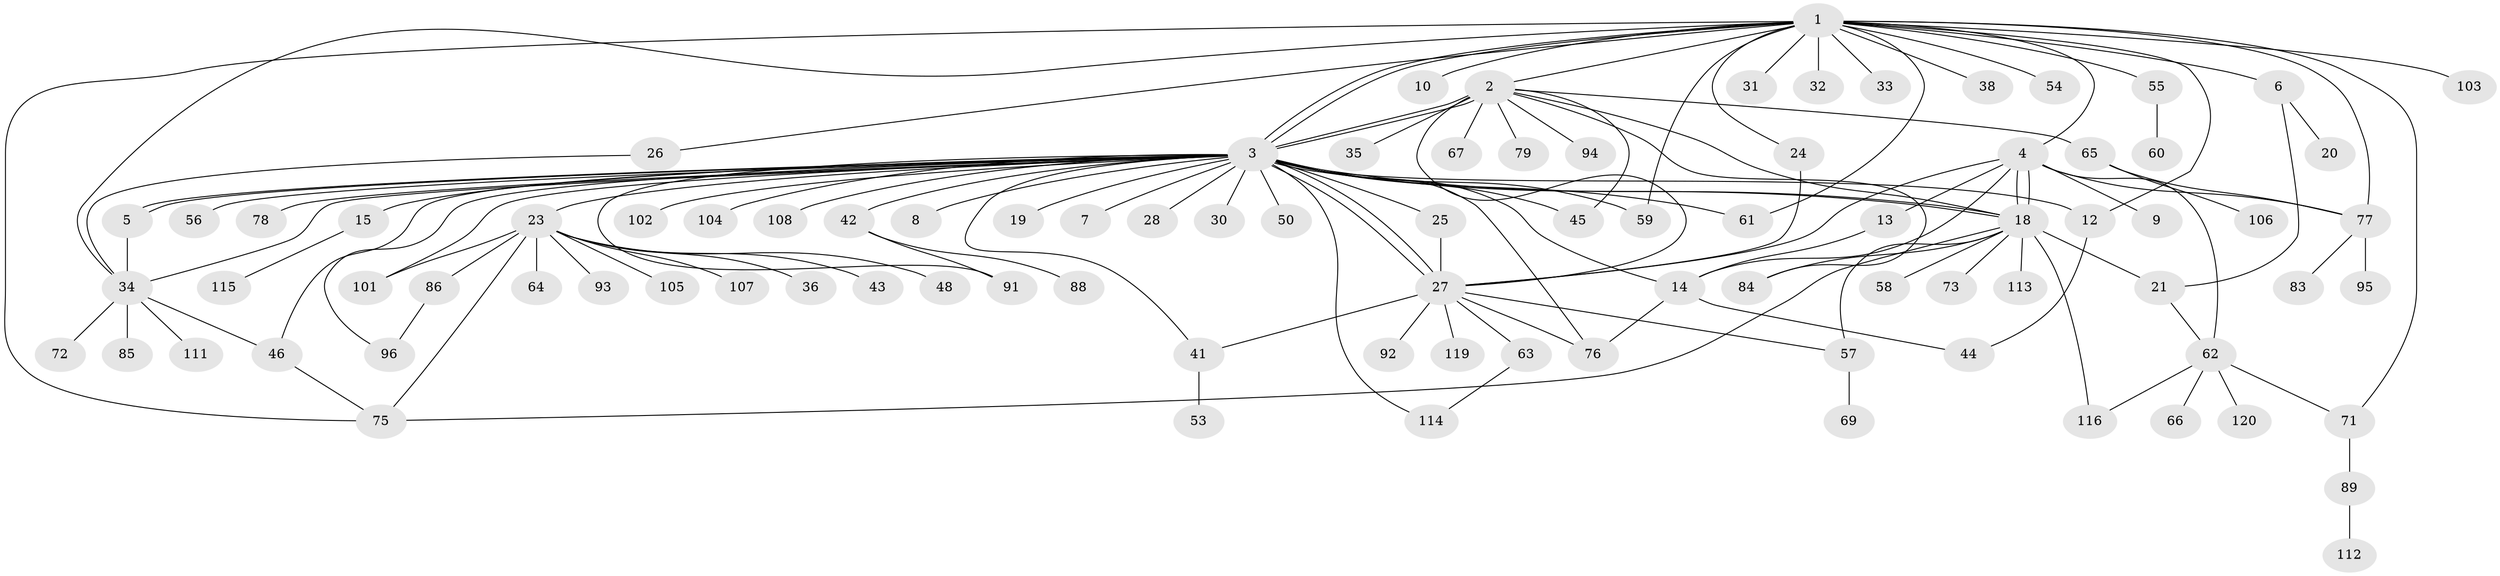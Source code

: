 // original degree distribution, {23: 0.008333333333333333, 13: 0.025, 29: 0.008333333333333333, 10: 0.008333333333333333, 3: 0.14166666666666666, 4: 0.041666666666666664, 2: 0.24166666666666667, 1: 0.48333333333333334, 16: 0.008333333333333333, 11: 0.008333333333333333, 5: 0.016666666666666666, 7: 0.008333333333333333}
// Generated by graph-tools (version 1.1) at 2025/11/02/27/25 16:11:10]
// undirected, 92 vertices, 133 edges
graph export_dot {
graph [start="1"]
  node [color=gray90,style=filled];
  1 [super="+11"];
  2 [super="+37"];
  3 [super="+16"];
  4 [super="+17"];
  5 [super="+51"];
  6 [super="+40"];
  7 [super="+47"];
  8;
  9 [super="+97"];
  10;
  12;
  13 [super="+29"];
  14 [super="+22"];
  15;
  18 [super="+39"];
  19;
  20;
  21;
  23 [super="+99"];
  24;
  25;
  26;
  27 [super="+100"];
  28 [super="+70"];
  30 [super="+87"];
  31;
  32;
  33;
  34 [super="+90"];
  35;
  36;
  38;
  41 [super="+98"];
  42;
  43;
  44 [super="+52"];
  45;
  46 [super="+49"];
  48;
  50;
  53;
  54;
  55;
  56;
  57;
  58;
  59 [super="+80"];
  60 [super="+82"];
  61;
  62 [super="+109"];
  63 [super="+68"];
  64;
  65 [super="+74"];
  66;
  67;
  69;
  71;
  72 [super="+117"];
  73;
  75 [super="+110"];
  76;
  77 [super="+81"];
  78;
  79;
  83;
  84;
  85;
  86;
  88;
  89 [super="+118"];
  91;
  92;
  93;
  94;
  95;
  96;
  101;
  102;
  103;
  104;
  105;
  106;
  107;
  108;
  111;
  112;
  113;
  114;
  115;
  116;
  119;
  120;
  1 -- 2;
  1 -- 3 [weight=2];
  1 -- 3;
  1 -- 4;
  1 -- 6;
  1 -- 10;
  1 -- 24;
  1 -- 26;
  1 -- 31;
  1 -- 32;
  1 -- 33;
  1 -- 34;
  1 -- 38;
  1 -- 54;
  1 -- 55;
  1 -- 59;
  1 -- 61;
  1 -- 71;
  1 -- 77;
  1 -- 103;
  1 -- 12;
  1 -- 75;
  2 -- 3 [weight=4];
  2 -- 3;
  2 -- 27;
  2 -- 35;
  2 -- 45;
  2 -- 65;
  2 -- 67;
  2 -- 79;
  2 -- 84;
  2 -- 18;
  2 -- 94;
  3 -- 5;
  3 -- 5;
  3 -- 7;
  3 -- 8;
  3 -- 12;
  3 -- 15;
  3 -- 18;
  3 -- 18;
  3 -- 27;
  3 -- 27;
  3 -- 30;
  3 -- 42;
  3 -- 45;
  3 -- 78;
  3 -- 91;
  3 -- 96;
  3 -- 101;
  3 -- 104;
  3 -- 114;
  3 -- 34;
  3 -- 102;
  3 -- 76;
  3 -- 108;
  3 -- 50;
  3 -- 19;
  3 -- 23;
  3 -- 56;
  3 -- 25;
  3 -- 28;
  3 -- 61;
  3 -- 41;
  3 -- 14;
  3 -- 59;
  3 -- 46;
  4 -- 9;
  4 -- 13;
  4 -- 14;
  4 -- 18;
  4 -- 18;
  4 -- 27;
  4 -- 62;
  4 -- 77;
  5 -- 34;
  6 -- 20;
  6 -- 21;
  12 -- 44;
  13 -- 14;
  14 -- 44;
  14 -- 76;
  15 -- 115;
  18 -- 57;
  18 -- 58;
  18 -- 73;
  18 -- 84;
  18 -- 113;
  18 -- 116;
  18 -- 21;
  18 -- 75;
  21 -- 62;
  23 -- 36;
  23 -- 43;
  23 -- 48;
  23 -- 64;
  23 -- 75;
  23 -- 86;
  23 -- 93;
  23 -- 101;
  23 -- 105;
  23 -- 107;
  24 -- 27;
  25 -- 27;
  26 -- 34;
  27 -- 41;
  27 -- 57;
  27 -- 63;
  27 -- 76;
  27 -- 92;
  27 -- 119;
  34 -- 46;
  34 -- 72;
  34 -- 85;
  34 -- 111;
  41 -- 53;
  42 -- 88;
  42 -- 91;
  46 -- 75;
  55 -- 60;
  57 -- 69;
  62 -- 66;
  62 -- 71;
  62 -- 120;
  62 -- 116;
  63 -- 114;
  65 -- 106;
  65 -- 77;
  71 -- 89;
  77 -- 95;
  77 -- 83;
  86 -- 96;
  89 -- 112;
}
